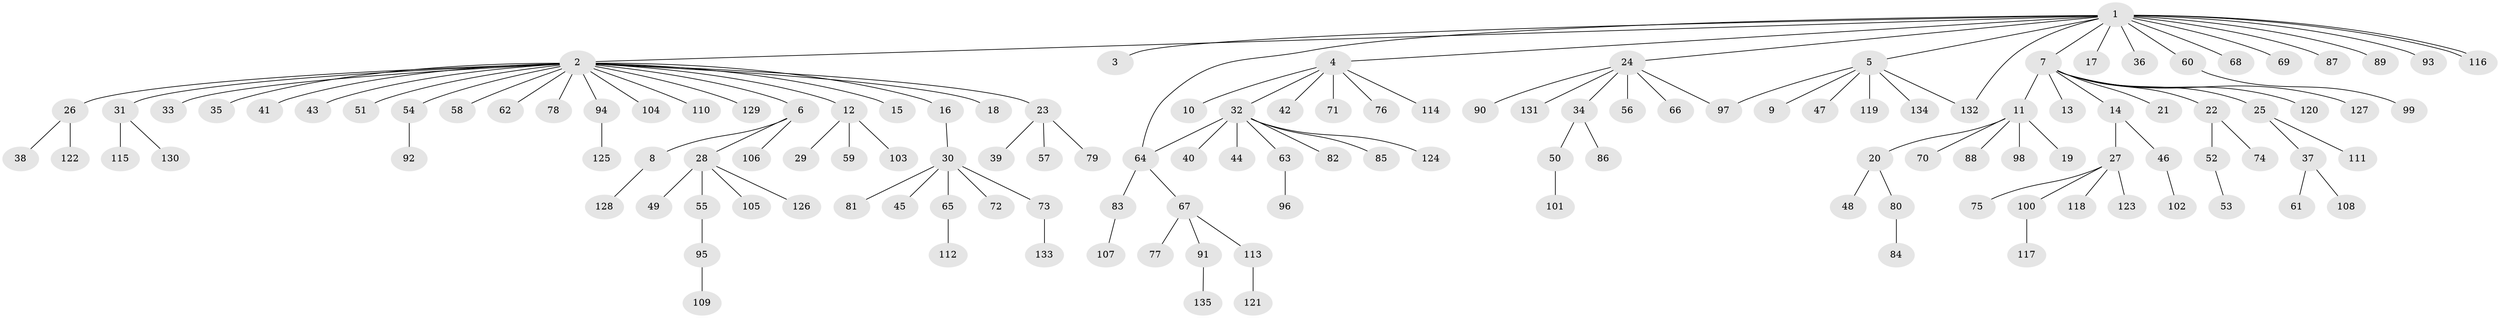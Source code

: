 // coarse degree distribution, {9: 0.018518518518518517, 10: 0.018518518518518517, 3: 0.14814814814814814, 2: 0.25925925925925924, 6: 0.018518518518518517, 1: 0.5, 4: 0.037037037037037035}
// Generated by graph-tools (version 1.1) at 2025/50/03/04/25 22:50:40]
// undirected, 135 vertices, 138 edges
graph export_dot {
  node [color=gray90,style=filled];
  1;
  2;
  3;
  4;
  5;
  6;
  7;
  8;
  9;
  10;
  11;
  12;
  13;
  14;
  15;
  16;
  17;
  18;
  19;
  20;
  21;
  22;
  23;
  24;
  25;
  26;
  27;
  28;
  29;
  30;
  31;
  32;
  33;
  34;
  35;
  36;
  37;
  38;
  39;
  40;
  41;
  42;
  43;
  44;
  45;
  46;
  47;
  48;
  49;
  50;
  51;
  52;
  53;
  54;
  55;
  56;
  57;
  58;
  59;
  60;
  61;
  62;
  63;
  64;
  65;
  66;
  67;
  68;
  69;
  70;
  71;
  72;
  73;
  74;
  75;
  76;
  77;
  78;
  79;
  80;
  81;
  82;
  83;
  84;
  85;
  86;
  87;
  88;
  89;
  90;
  91;
  92;
  93;
  94;
  95;
  96;
  97;
  98;
  99;
  100;
  101;
  102;
  103;
  104;
  105;
  106;
  107;
  108;
  109;
  110;
  111;
  112;
  113;
  114;
  115;
  116;
  117;
  118;
  119;
  120;
  121;
  122;
  123;
  124;
  125;
  126;
  127;
  128;
  129;
  130;
  131;
  132;
  133;
  134;
  135;
  1 -- 2;
  1 -- 3;
  1 -- 4;
  1 -- 5;
  1 -- 7;
  1 -- 17;
  1 -- 24;
  1 -- 36;
  1 -- 60;
  1 -- 64;
  1 -- 68;
  1 -- 69;
  1 -- 87;
  1 -- 89;
  1 -- 93;
  1 -- 116;
  1 -- 116;
  1 -- 132;
  2 -- 6;
  2 -- 12;
  2 -- 15;
  2 -- 16;
  2 -- 18;
  2 -- 23;
  2 -- 26;
  2 -- 31;
  2 -- 33;
  2 -- 35;
  2 -- 41;
  2 -- 43;
  2 -- 51;
  2 -- 54;
  2 -- 58;
  2 -- 62;
  2 -- 78;
  2 -- 94;
  2 -- 104;
  2 -- 110;
  2 -- 129;
  4 -- 10;
  4 -- 32;
  4 -- 42;
  4 -- 71;
  4 -- 76;
  4 -- 114;
  5 -- 9;
  5 -- 47;
  5 -- 97;
  5 -- 119;
  5 -- 132;
  5 -- 134;
  6 -- 8;
  6 -- 28;
  6 -- 106;
  7 -- 11;
  7 -- 13;
  7 -- 14;
  7 -- 21;
  7 -- 22;
  7 -- 25;
  7 -- 120;
  7 -- 127;
  8 -- 128;
  11 -- 19;
  11 -- 20;
  11 -- 70;
  11 -- 88;
  11 -- 98;
  12 -- 29;
  12 -- 59;
  12 -- 103;
  14 -- 27;
  14 -- 46;
  16 -- 30;
  20 -- 48;
  20 -- 80;
  22 -- 52;
  22 -- 74;
  23 -- 39;
  23 -- 57;
  23 -- 79;
  24 -- 34;
  24 -- 56;
  24 -- 66;
  24 -- 90;
  24 -- 97;
  24 -- 131;
  25 -- 37;
  25 -- 111;
  26 -- 38;
  26 -- 122;
  27 -- 75;
  27 -- 100;
  27 -- 118;
  27 -- 123;
  28 -- 49;
  28 -- 55;
  28 -- 105;
  28 -- 126;
  30 -- 45;
  30 -- 65;
  30 -- 72;
  30 -- 73;
  30 -- 81;
  31 -- 115;
  31 -- 130;
  32 -- 40;
  32 -- 44;
  32 -- 63;
  32 -- 64;
  32 -- 82;
  32 -- 85;
  32 -- 124;
  34 -- 50;
  34 -- 86;
  37 -- 61;
  37 -- 108;
  46 -- 102;
  50 -- 101;
  52 -- 53;
  54 -- 92;
  55 -- 95;
  60 -- 99;
  63 -- 96;
  64 -- 67;
  64 -- 83;
  65 -- 112;
  67 -- 77;
  67 -- 91;
  67 -- 113;
  73 -- 133;
  80 -- 84;
  83 -- 107;
  91 -- 135;
  94 -- 125;
  95 -- 109;
  100 -- 117;
  113 -- 121;
}
